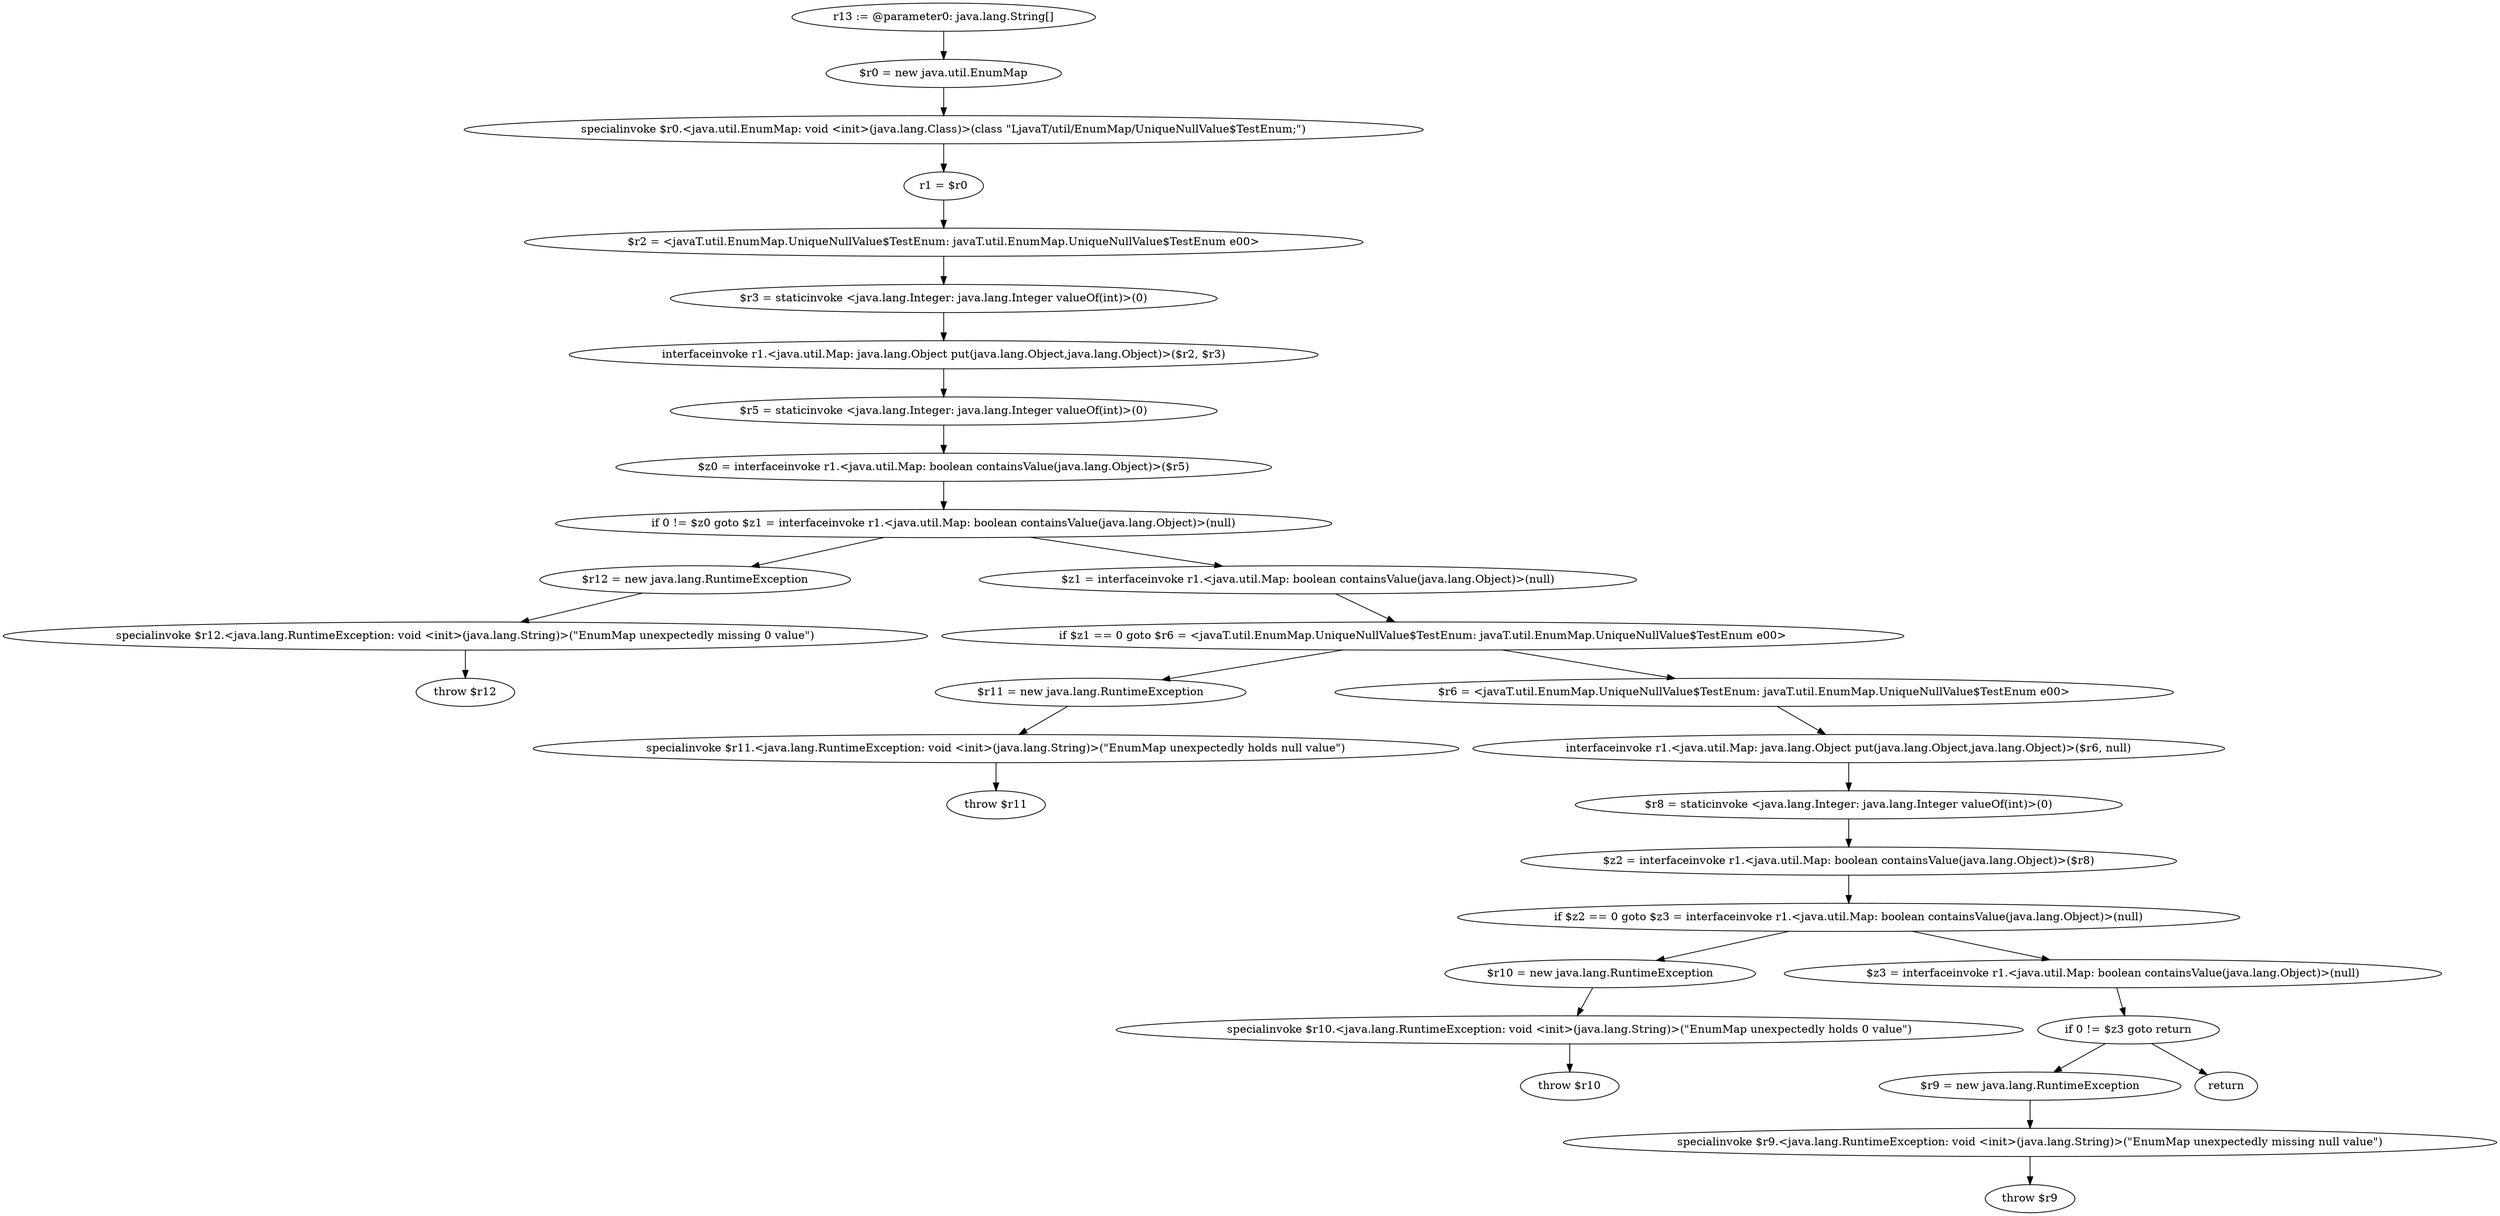 digraph "unitGraph" {
    "r13 := @parameter0: java.lang.String[]"
    "$r0 = new java.util.EnumMap"
    "specialinvoke $r0.<java.util.EnumMap: void <init>(java.lang.Class)>(class \"LjavaT/util/EnumMap/UniqueNullValue$TestEnum;\")"
    "r1 = $r0"
    "$r2 = <javaT.util.EnumMap.UniqueNullValue$TestEnum: javaT.util.EnumMap.UniqueNullValue$TestEnum e00>"
    "$r3 = staticinvoke <java.lang.Integer: java.lang.Integer valueOf(int)>(0)"
    "interfaceinvoke r1.<java.util.Map: java.lang.Object put(java.lang.Object,java.lang.Object)>($r2, $r3)"
    "$r5 = staticinvoke <java.lang.Integer: java.lang.Integer valueOf(int)>(0)"
    "$z0 = interfaceinvoke r1.<java.util.Map: boolean containsValue(java.lang.Object)>($r5)"
    "if 0 != $z0 goto $z1 = interfaceinvoke r1.<java.util.Map: boolean containsValue(java.lang.Object)>(null)"
    "$r12 = new java.lang.RuntimeException"
    "specialinvoke $r12.<java.lang.RuntimeException: void <init>(java.lang.String)>(\"EnumMap unexpectedly missing 0 value\")"
    "throw $r12"
    "$z1 = interfaceinvoke r1.<java.util.Map: boolean containsValue(java.lang.Object)>(null)"
    "if $z1 == 0 goto $r6 = <javaT.util.EnumMap.UniqueNullValue$TestEnum: javaT.util.EnumMap.UniqueNullValue$TestEnum e00>"
    "$r11 = new java.lang.RuntimeException"
    "specialinvoke $r11.<java.lang.RuntimeException: void <init>(java.lang.String)>(\"EnumMap unexpectedly holds null value\")"
    "throw $r11"
    "$r6 = <javaT.util.EnumMap.UniqueNullValue$TestEnum: javaT.util.EnumMap.UniqueNullValue$TestEnum e00>"
    "interfaceinvoke r1.<java.util.Map: java.lang.Object put(java.lang.Object,java.lang.Object)>($r6, null)"
    "$r8 = staticinvoke <java.lang.Integer: java.lang.Integer valueOf(int)>(0)"
    "$z2 = interfaceinvoke r1.<java.util.Map: boolean containsValue(java.lang.Object)>($r8)"
    "if $z2 == 0 goto $z3 = interfaceinvoke r1.<java.util.Map: boolean containsValue(java.lang.Object)>(null)"
    "$r10 = new java.lang.RuntimeException"
    "specialinvoke $r10.<java.lang.RuntimeException: void <init>(java.lang.String)>(\"EnumMap unexpectedly holds 0 value\")"
    "throw $r10"
    "$z3 = interfaceinvoke r1.<java.util.Map: boolean containsValue(java.lang.Object)>(null)"
    "if 0 != $z3 goto return"
    "$r9 = new java.lang.RuntimeException"
    "specialinvoke $r9.<java.lang.RuntimeException: void <init>(java.lang.String)>(\"EnumMap unexpectedly missing null value\")"
    "throw $r9"
    "return"
    "r13 := @parameter0: java.lang.String[]"->"$r0 = new java.util.EnumMap";
    "$r0 = new java.util.EnumMap"->"specialinvoke $r0.<java.util.EnumMap: void <init>(java.lang.Class)>(class \"LjavaT/util/EnumMap/UniqueNullValue$TestEnum;\")";
    "specialinvoke $r0.<java.util.EnumMap: void <init>(java.lang.Class)>(class \"LjavaT/util/EnumMap/UniqueNullValue$TestEnum;\")"->"r1 = $r0";
    "r1 = $r0"->"$r2 = <javaT.util.EnumMap.UniqueNullValue$TestEnum: javaT.util.EnumMap.UniqueNullValue$TestEnum e00>";
    "$r2 = <javaT.util.EnumMap.UniqueNullValue$TestEnum: javaT.util.EnumMap.UniqueNullValue$TestEnum e00>"->"$r3 = staticinvoke <java.lang.Integer: java.lang.Integer valueOf(int)>(0)";
    "$r3 = staticinvoke <java.lang.Integer: java.lang.Integer valueOf(int)>(0)"->"interfaceinvoke r1.<java.util.Map: java.lang.Object put(java.lang.Object,java.lang.Object)>($r2, $r3)";
    "interfaceinvoke r1.<java.util.Map: java.lang.Object put(java.lang.Object,java.lang.Object)>($r2, $r3)"->"$r5 = staticinvoke <java.lang.Integer: java.lang.Integer valueOf(int)>(0)";
    "$r5 = staticinvoke <java.lang.Integer: java.lang.Integer valueOf(int)>(0)"->"$z0 = interfaceinvoke r1.<java.util.Map: boolean containsValue(java.lang.Object)>($r5)";
    "$z0 = interfaceinvoke r1.<java.util.Map: boolean containsValue(java.lang.Object)>($r5)"->"if 0 != $z0 goto $z1 = interfaceinvoke r1.<java.util.Map: boolean containsValue(java.lang.Object)>(null)";
    "if 0 != $z0 goto $z1 = interfaceinvoke r1.<java.util.Map: boolean containsValue(java.lang.Object)>(null)"->"$r12 = new java.lang.RuntimeException";
    "if 0 != $z0 goto $z1 = interfaceinvoke r1.<java.util.Map: boolean containsValue(java.lang.Object)>(null)"->"$z1 = interfaceinvoke r1.<java.util.Map: boolean containsValue(java.lang.Object)>(null)";
    "$r12 = new java.lang.RuntimeException"->"specialinvoke $r12.<java.lang.RuntimeException: void <init>(java.lang.String)>(\"EnumMap unexpectedly missing 0 value\")";
    "specialinvoke $r12.<java.lang.RuntimeException: void <init>(java.lang.String)>(\"EnumMap unexpectedly missing 0 value\")"->"throw $r12";
    "$z1 = interfaceinvoke r1.<java.util.Map: boolean containsValue(java.lang.Object)>(null)"->"if $z1 == 0 goto $r6 = <javaT.util.EnumMap.UniqueNullValue$TestEnum: javaT.util.EnumMap.UniqueNullValue$TestEnum e00>";
    "if $z1 == 0 goto $r6 = <javaT.util.EnumMap.UniqueNullValue$TestEnum: javaT.util.EnumMap.UniqueNullValue$TestEnum e00>"->"$r11 = new java.lang.RuntimeException";
    "if $z1 == 0 goto $r6 = <javaT.util.EnumMap.UniqueNullValue$TestEnum: javaT.util.EnumMap.UniqueNullValue$TestEnum e00>"->"$r6 = <javaT.util.EnumMap.UniqueNullValue$TestEnum: javaT.util.EnumMap.UniqueNullValue$TestEnum e00>";
    "$r11 = new java.lang.RuntimeException"->"specialinvoke $r11.<java.lang.RuntimeException: void <init>(java.lang.String)>(\"EnumMap unexpectedly holds null value\")";
    "specialinvoke $r11.<java.lang.RuntimeException: void <init>(java.lang.String)>(\"EnumMap unexpectedly holds null value\")"->"throw $r11";
    "$r6 = <javaT.util.EnumMap.UniqueNullValue$TestEnum: javaT.util.EnumMap.UniqueNullValue$TestEnum e00>"->"interfaceinvoke r1.<java.util.Map: java.lang.Object put(java.lang.Object,java.lang.Object)>($r6, null)";
    "interfaceinvoke r1.<java.util.Map: java.lang.Object put(java.lang.Object,java.lang.Object)>($r6, null)"->"$r8 = staticinvoke <java.lang.Integer: java.lang.Integer valueOf(int)>(0)";
    "$r8 = staticinvoke <java.lang.Integer: java.lang.Integer valueOf(int)>(0)"->"$z2 = interfaceinvoke r1.<java.util.Map: boolean containsValue(java.lang.Object)>($r8)";
    "$z2 = interfaceinvoke r1.<java.util.Map: boolean containsValue(java.lang.Object)>($r8)"->"if $z2 == 0 goto $z3 = interfaceinvoke r1.<java.util.Map: boolean containsValue(java.lang.Object)>(null)";
    "if $z2 == 0 goto $z3 = interfaceinvoke r1.<java.util.Map: boolean containsValue(java.lang.Object)>(null)"->"$r10 = new java.lang.RuntimeException";
    "if $z2 == 0 goto $z3 = interfaceinvoke r1.<java.util.Map: boolean containsValue(java.lang.Object)>(null)"->"$z3 = interfaceinvoke r1.<java.util.Map: boolean containsValue(java.lang.Object)>(null)";
    "$r10 = new java.lang.RuntimeException"->"specialinvoke $r10.<java.lang.RuntimeException: void <init>(java.lang.String)>(\"EnumMap unexpectedly holds 0 value\")";
    "specialinvoke $r10.<java.lang.RuntimeException: void <init>(java.lang.String)>(\"EnumMap unexpectedly holds 0 value\")"->"throw $r10";
    "$z3 = interfaceinvoke r1.<java.util.Map: boolean containsValue(java.lang.Object)>(null)"->"if 0 != $z3 goto return";
    "if 0 != $z3 goto return"->"$r9 = new java.lang.RuntimeException";
    "if 0 != $z3 goto return"->"return";
    "$r9 = new java.lang.RuntimeException"->"specialinvoke $r9.<java.lang.RuntimeException: void <init>(java.lang.String)>(\"EnumMap unexpectedly missing null value\")";
    "specialinvoke $r9.<java.lang.RuntimeException: void <init>(java.lang.String)>(\"EnumMap unexpectedly missing null value\")"->"throw $r9";
}
